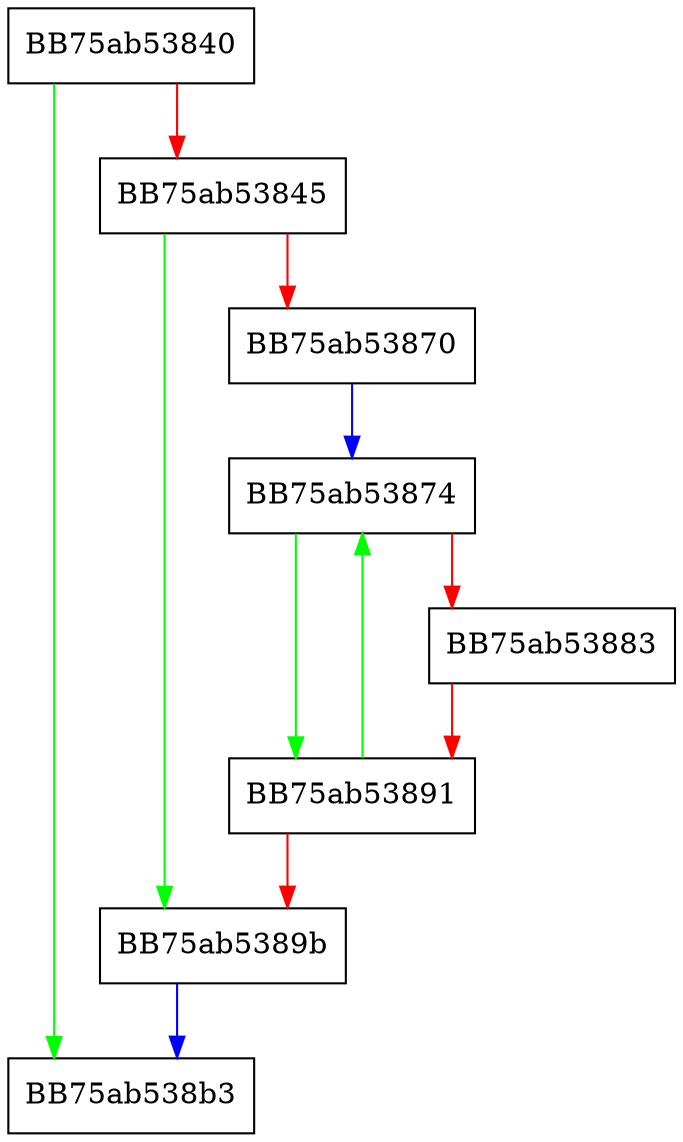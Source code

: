 digraph renameColumnElistNames {
  node [shape="box"];
  graph [splines=ortho];
  BB75ab53840 -> BB75ab538b3 [color="green"];
  BB75ab53840 -> BB75ab53845 [color="red"];
  BB75ab53845 -> BB75ab5389b [color="green"];
  BB75ab53845 -> BB75ab53870 [color="red"];
  BB75ab53870 -> BB75ab53874 [color="blue"];
  BB75ab53874 -> BB75ab53891 [color="green"];
  BB75ab53874 -> BB75ab53883 [color="red"];
  BB75ab53883 -> BB75ab53891 [color="red"];
  BB75ab53891 -> BB75ab53874 [color="green"];
  BB75ab53891 -> BB75ab5389b [color="red"];
  BB75ab5389b -> BB75ab538b3 [color="blue"];
}